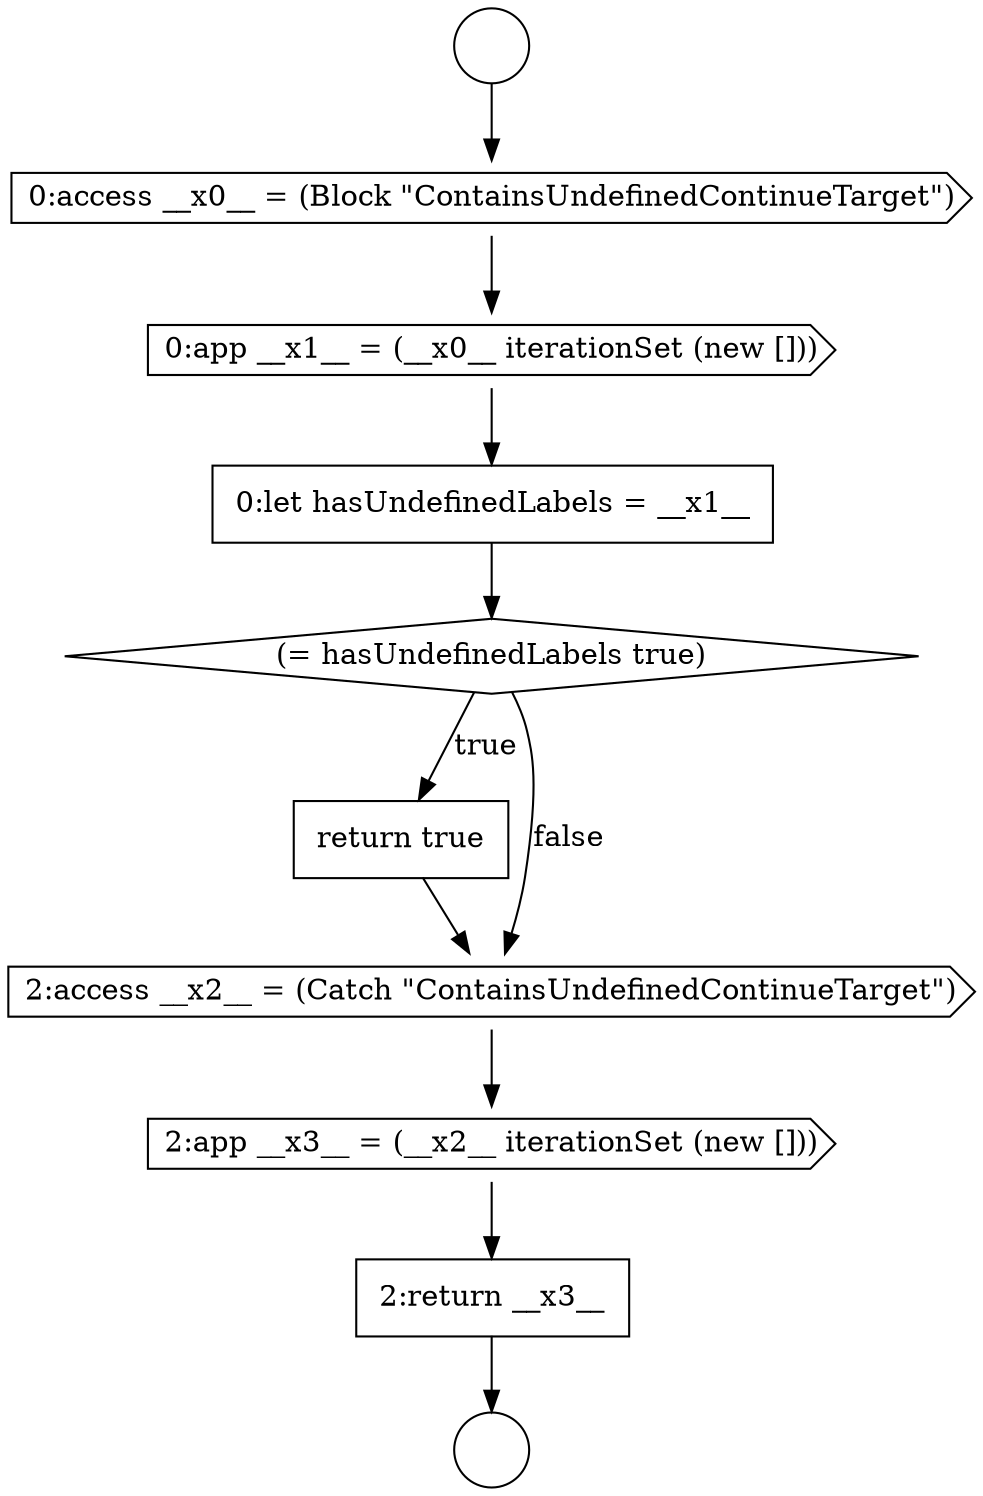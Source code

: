 digraph {
  node7613 [shape=none, margin=0, label=<<font color="black">
    <table border="0" cellborder="1" cellspacing="0" cellpadding="10">
      <tr><td align="left">return true</td></tr>
    </table>
  </font>> color="black" fillcolor="white" style=filled]
  node7608 [shape=circle label=" " color="black" fillcolor="white" style=filled]
  node7610 [shape=cds, label=<<font color="black">0:app __x1__ = (__x0__ iterationSet (new []))</font>> color="black" fillcolor="white" style=filled]
  node7611 [shape=none, margin=0, label=<<font color="black">
    <table border="0" cellborder="1" cellspacing="0" cellpadding="10">
      <tr><td align="left">0:let hasUndefinedLabels = __x1__</td></tr>
    </table>
  </font>> color="black" fillcolor="white" style=filled]
  node7607 [shape=circle label=" " color="black" fillcolor="white" style=filled]
  node7615 [shape=cds, label=<<font color="black">2:app __x3__ = (__x2__ iterationSet (new []))</font>> color="black" fillcolor="white" style=filled]
  node7612 [shape=diamond, label=<<font color="black">(= hasUndefinedLabels true)</font>> color="black" fillcolor="white" style=filled]
  node7616 [shape=none, margin=0, label=<<font color="black">
    <table border="0" cellborder="1" cellspacing="0" cellpadding="10">
      <tr><td align="left">2:return __x3__</td></tr>
    </table>
  </font>> color="black" fillcolor="white" style=filled]
  node7609 [shape=cds, label=<<font color="black">0:access __x0__ = (Block &quot;ContainsUndefinedContinueTarget&quot;)</font>> color="black" fillcolor="white" style=filled]
  node7614 [shape=cds, label=<<font color="black">2:access __x2__ = (Catch &quot;ContainsUndefinedContinueTarget&quot;)</font>> color="black" fillcolor="white" style=filled]
  node7609 -> node7610 [ color="black"]
  node7613 -> node7614 [ color="black"]
  node7611 -> node7612 [ color="black"]
  node7610 -> node7611 [ color="black"]
  node7612 -> node7613 [label=<<font color="black">true</font>> color="black"]
  node7612 -> node7614 [label=<<font color="black">false</font>> color="black"]
  node7615 -> node7616 [ color="black"]
  node7616 -> node7608 [ color="black"]
  node7607 -> node7609 [ color="black"]
  node7614 -> node7615 [ color="black"]
}
